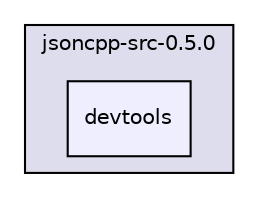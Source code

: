 digraph "json/jsoncpp-src-0.5.0/devtools" {
  compound=true
  node [ fontsize="10", fontname="Helvetica"];
  edge [ labelfontsize="10", labelfontname="Helvetica"];
  subgraph clusterdir_51686e203cd5569fcb86b843e97384be {
    graph [ bgcolor="#ddddee", pencolor="black", label="jsoncpp-src-0.5.0" fontname="Helvetica", fontsize="10", URL="dir_51686e203cd5569fcb86b843e97384be.html"]
  dir_83d1fd03783d244785ecb94bc3ba492a [shape=box, label="devtools", style="filled", fillcolor="#eeeeff", pencolor="black", URL="dir_83d1fd03783d244785ecb94bc3ba492a.html"];
  }
}
